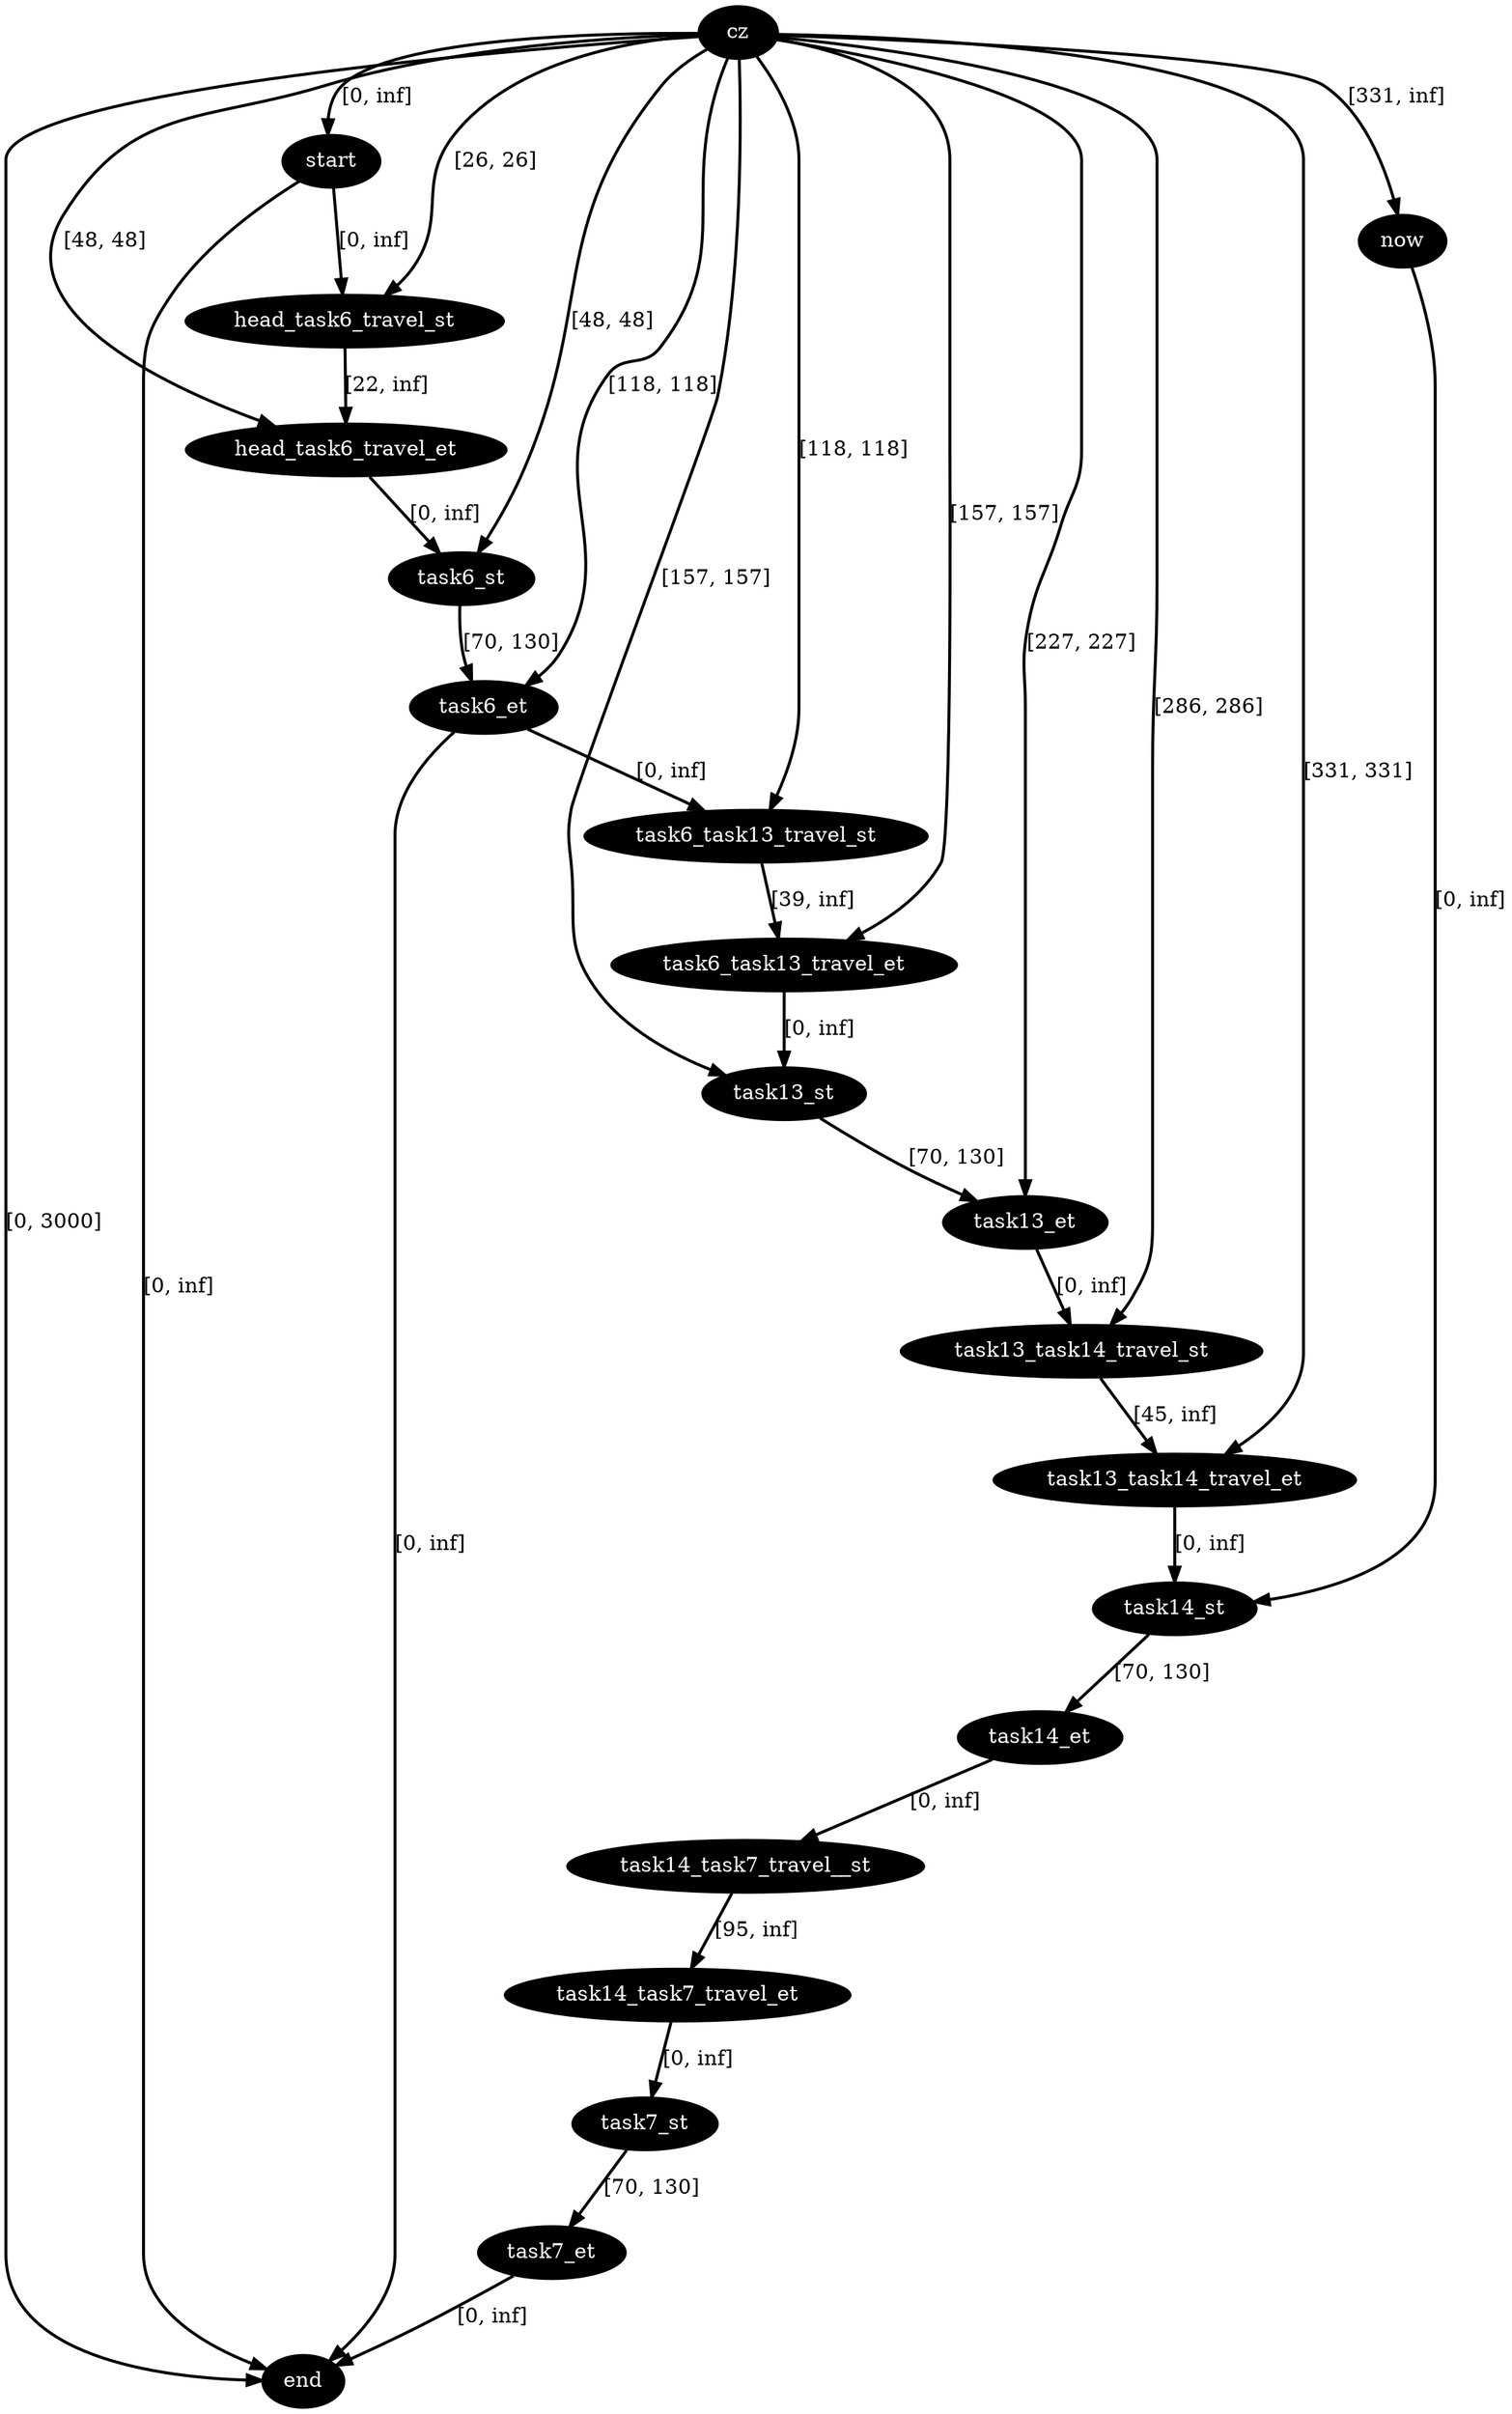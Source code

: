 digraph plan {
0[label="cz",style=filled,fillcolor=black,fontcolor=white];
1[label="start",style=filled,fillcolor=black,fontcolor=white];
2[label="now",style=filled,fillcolor=black,fontcolor=white];
3[label="end",style=filled,fillcolor=black,fontcolor=white];
13[label="head_task6_travel_st",style=filled,fillcolor=black,fontcolor=white];
14[label="head_task6_travel_et",style=filled,fillcolor=black,fontcolor=white];
15[label="task6_st",style=filled,fillcolor=black,fontcolor=white];
16[label="task6_et",style=filled,fillcolor=black,fontcolor=white];
23[label="task7_st",style=filled,fillcolor=black,fontcolor=white];
24[label="task7_et",style=filled,fillcolor=black,fontcolor=white];
57[label="task13_st",style=filled,fillcolor=black,fontcolor=white];
58[label="task13_et",style=filled,fillcolor=black,fontcolor=white];
77[label="task14_st",style=filled,fillcolor=black,fontcolor=white];
78[label="task14_et",style=filled,fillcolor=black,fontcolor=white];
152[label="task6_task13_travel_st",style=filled,fillcolor=black,fontcolor=white];
153[label="task6_task13_travel_et",style=filled,fillcolor=black,fontcolor=white];
155[label="task13_task14_travel_st",style=filled,fillcolor=black,fontcolor=white];
156[label="task13_task14_travel_et",style=filled,fillcolor=black,fontcolor=white];
158[label="task14_task7_travel__st",style=filled,fillcolor=black,fontcolor=white];
159[label="task14_task7_travel_et",style=filled,fillcolor=black,fontcolor=white];
"0"->"1"[label="[0, inf]",penwidth=2,color=black];
"0"->"3"[label="[0, 3000]",penwidth=2,color=black];
"13"->"14"[label="[22, inf]",penwidth=2,color=black];
"0"->"14"[label="[48, 48]",penwidth=2,color=black];
"1"->"13"[label="[0, inf]",penwidth=2,color=black];
"0"->"13"[label="[26, 26]",penwidth=2,color=black];
"0"->"2"[label="[331, inf]",penwidth=2,color=black];
"2"->"77"[label="[0, inf]",penwidth=2,color=black];
"1"->"3"[label="[0, inf]",penwidth=2,color=black];
"0"->"58"[label="[227, 227]",penwidth=2,color=black];
"0"->"57"[label="[157, 157]",penwidth=2,color=black];
"155"->"156"[label="[45, inf]",penwidth=2,color=black];
"0"->"156"[label="[331, 331]",penwidth=2,color=black];
"58"->"155"[label="[0, inf]",penwidth=2,color=black];
"0"->"155"[label="[286, 286]",penwidth=2,color=black];
"57"->"58"[label="[70, 130]",penwidth=2,color=black];
"153"->"57"[label="[0, inf]",penwidth=2,color=black];
"159"->"23"[label="[0, inf]",penwidth=2,color=black];
"78"->"158"[label="[0, inf]",penwidth=2,color=black];
"158"->"159"[label="[95, inf]",penwidth=2,color=black];
"77"->"78"[label="[70, 130]",penwidth=2,color=black];
"156"->"77"[label="[0, inf]",penwidth=2,color=black];
"0"->"16"[label="[118, 118]",penwidth=2,color=black];
"16"->"3"[label="[0, inf]",penwidth=2,color=black];
"0"->"15"[label="[48, 48]",penwidth=2,color=black];
"152"->"153"[label="[39, inf]",penwidth=2,color=black];
"0"->"153"[label="[157, 157]",penwidth=2,color=black];
"16"->"152"[label="[0, inf]",penwidth=2,color=black];
"0"->"152"[label="[118, 118]",penwidth=2,color=black];
"15"->"16"[label="[70, 130]",penwidth=2,color=black];
"14"->"15"[label="[0, inf]",penwidth=2,color=black];
"24"->"3"[label="[0, inf]",penwidth=2,color=black];
"23"->"24"[label="[70, 130]",penwidth=2,color=black];
}
